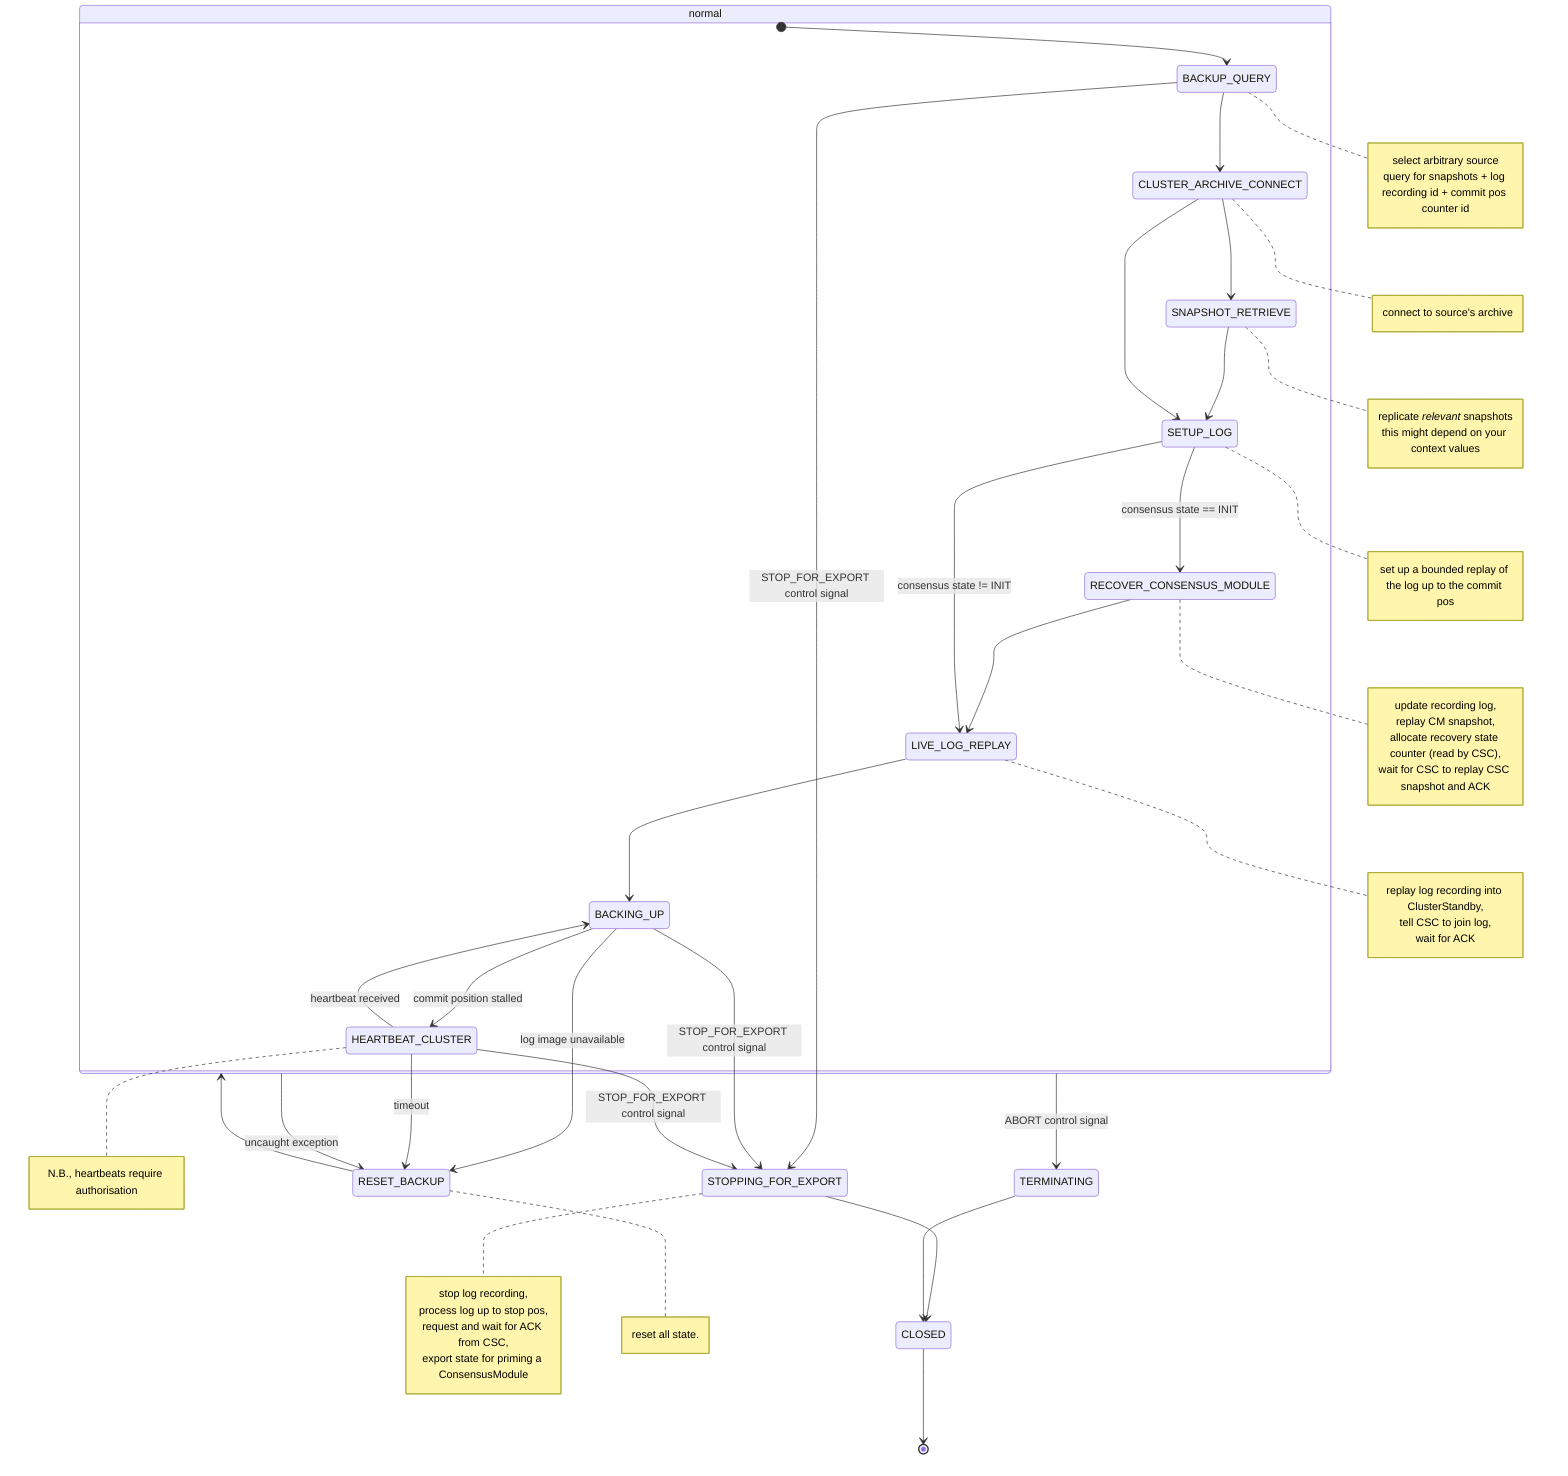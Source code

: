 stateDiagram-v2
    state normal {
        [*] --> BACKUP_QUERY
        note right of BACKUP_QUERY: select arbitrary source<br/>query for snapshots + log recording id + commit pos counter id
        BACKUP_QUERY --> CLUSTER_ARCHIVE_CONNECT
        note right of CLUSTER_ARCHIVE_CONNECT: connect to source's archive
        CLUSTER_ARCHIVE_CONNECT --> SNAPSHOT_RETRIEVE
        note right of SNAPSHOT_RETRIEVE: replicate _relevant_ snapshots<br/>this might depend on your context values
        SNAPSHOT_RETRIEVE --> SETUP_LOG
        note right of SETUP_LOG: set up a bounded replay of the log up to the commit pos
        CLUSTER_ARCHIVE_CONNECT --> SETUP_LOG
        SETUP_LOG --> RECOVER_CONSENSUS_MODULE: consensus state == INIT
        note right of RECOVER_CONSENSUS_MODULE: update recording log,<br/>replay CM snapshot,<br/>allocate recovery state counter (read by CSC),<br/>wait for CSC to replay CSC snapshot and ACK
        RECOVER_CONSENSUS_MODULE --> LIVE_LOG_REPLAY
        SETUP_LOG --> LIVE_LOG_REPLAY: consensus state != INIT
        note right of LIVE_LOG_REPLAY: replay log recording into ClusterStandby,<br/>tell CSC to join log,<br/>wait for ACK
        LIVE_LOG_REPLAY --> BACKING_UP
        BACKING_UP --> HEARTBEAT_CLUSTER: commit position stalled
        HEARTBEAT_CLUSTER --> BACKING_UP: heartbeat received
        note right of HEARTBEAT_CLUSTER: N.B., heartbeats require authorisation
    }

    BACKUP_QUERY --> STOPPING_FOR_EXPORT: STOP_FOR_EXPORT control signal
    BACKING_UP --> STOPPING_FOR_EXPORT: STOP_FOR_EXPORT control signal
    HEARTBEAT_CLUSTER --> STOPPING_FOR_EXPORT: STOP_FOR_EXPORT control signal
    note right of STOPPING_FOR_EXPORT: stop log recording,<br/>process log up to stop pos,<br/>request and wait for ACK from CSC,<br/>export state for priming a ConsensusModule
    STOPPING_FOR_EXPORT --> CLOSED
    BACKING_UP --> RESET_BACKUP: log image unavailable
    HEARTBEAT_CLUSTER --> RESET_BACKUP: timeout
    normal --> RESET_BACKUP: uncaught exception
    note right of RESET_BACKUP: reset all state.
    RESET_BACKUP --> normal
    normal --> TERMINATING: ABORT control signal
    TERMINATING --> CLOSED
    CLOSED --> [*]